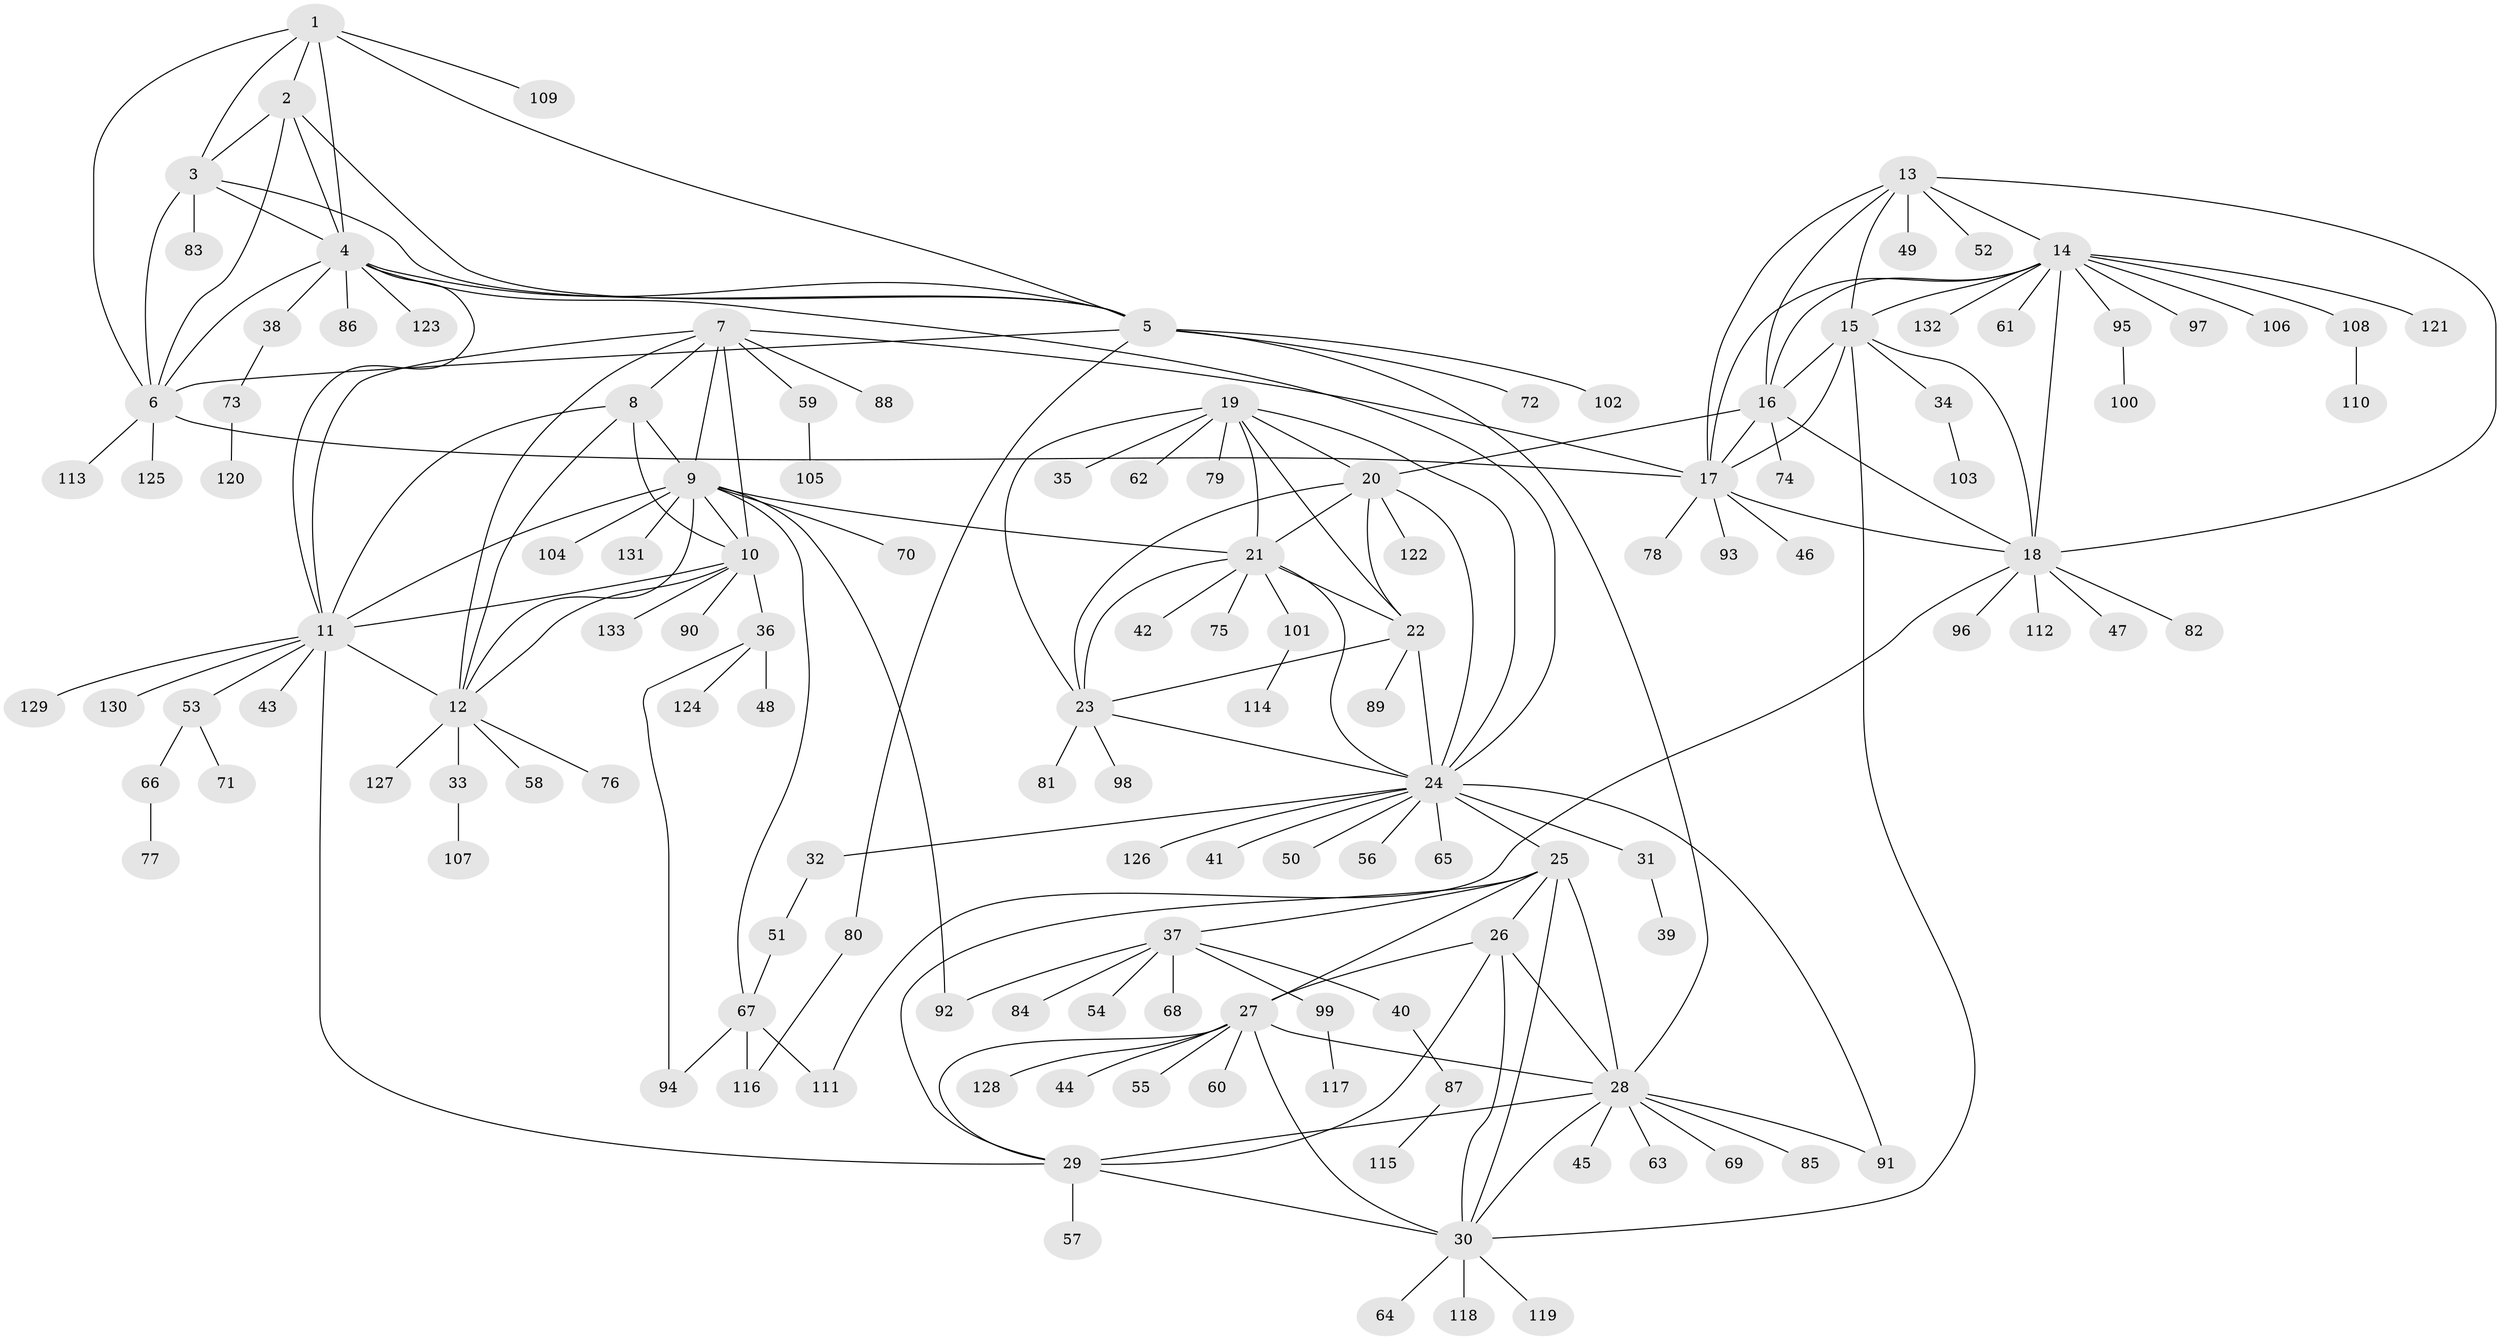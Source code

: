 // coarse degree distribution, {7: 0.0375, 5: 0.075, 10: 0.025, 14: 0.025, 8: 0.05, 6: 0.0875, 9: 0.025, 1: 0.575, 3: 0.0125, 2: 0.0875}
// Generated by graph-tools (version 1.1) at 2025/52/03/04/25 22:52:09]
// undirected, 133 vertices, 194 edges
graph export_dot {
  node [color=gray90,style=filled];
  1;
  2;
  3;
  4;
  5;
  6;
  7;
  8;
  9;
  10;
  11;
  12;
  13;
  14;
  15;
  16;
  17;
  18;
  19;
  20;
  21;
  22;
  23;
  24;
  25;
  26;
  27;
  28;
  29;
  30;
  31;
  32;
  33;
  34;
  35;
  36;
  37;
  38;
  39;
  40;
  41;
  42;
  43;
  44;
  45;
  46;
  47;
  48;
  49;
  50;
  51;
  52;
  53;
  54;
  55;
  56;
  57;
  58;
  59;
  60;
  61;
  62;
  63;
  64;
  65;
  66;
  67;
  68;
  69;
  70;
  71;
  72;
  73;
  74;
  75;
  76;
  77;
  78;
  79;
  80;
  81;
  82;
  83;
  84;
  85;
  86;
  87;
  88;
  89;
  90;
  91;
  92;
  93;
  94;
  95;
  96;
  97;
  98;
  99;
  100;
  101;
  102;
  103;
  104;
  105;
  106;
  107;
  108;
  109;
  110;
  111;
  112;
  113;
  114;
  115;
  116;
  117;
  118;
  119;
  120;
  121;
  122;
  123;
  124;
  125;
  126;
  127;
  128;
  129;
  130;
  131;
  132;
  133;
  1 -- 2;
  1 -- 3;
  1 -- 4;
  1 -- 5;
  1 -- 6;
  1 -- 109;
  2 -- 3;
  2 -- 4;
  2 -- 5;
  2 -- 6;
  3 -- 4;
  3 -- 5;
  3 -- 6;
  3 -- 83;
  4 -- 5;
  4 -- 6;
  4 -- 11;
  4 -- 24;
  4 -- 38;
  4 -- 86;
  4 -- 123;
  5 -- 6;
  5 -- 28;
  5 -- 72;
  5 -- 80;
  5 -- 102;
  6 -- 17;
  6 -- 113;
  6 -- 125;
  7 -- 8;
  7 -- 9;
  7 -- 10;
  7 -- 11;
  7 -- 12;
  7 -- 17;
  7 -- 59;
  7 -- 88;
  8 -- 9;
  8 -- 10;
  8 -- 11;
  8 -- 12;
  9 -- 10;
  9 -- 11;
  9 -- 12;
  9 -- 21;
  9 -- 67;
  9 -- 70;
  9 -- 92;
  9 -- 104;
  9 -- 131;
  10 -- 11;
  10 -- 12;
  10 -- 36;
  10 -- 90;
  10 -- 133;
  11 -- 12;
  11 -- 29;
  11 -- 43;
  11 -- 53;
  11 -- 129;
  11 -- 130;
  12 -- 33;
  12 -- 58;
  12 -- 76;
  12 -- 127;
  13 -- 14;
  13 -- 15;
  13 -- 16;
  13 -- 17;
  13 -- 18;
  13 -- 49;
  13 -- 52;
  14 -- 15;
  14 -- 16;
  14 -- 17;
  14 -- 18;
  14 -- 61;
  14 -- 95;
  14 -- 97;
  14 -- 106;
  14 -- 108;
  14 -- 121;
  14 -- 132;
  15 -- 16;
  15 -- 17;
  15 -- 18;
  15 -- 30;
  15 -- 34;
  16 -- 17;
  16 -- 18;
  16 -- 20;
  16 -- 74;
  17 -- 18;
  17 -- 46;
  17 -- 78;
  17 -- 93;
  18 -- 47;
  18 -- 82;
  18 -- 96;
  18 -- 111;
  18 -- 112;
  19 -- 20;
  19 -- 21;
  19 -- 22;
  19 -- 23;
  19 -- 24;
  19 -- 35;
  19 -- 62;
  19 -- 79;
  20 -- 21;
  20 -- 22;
  20 -- 23;
  20 -- 24;
  20 -- 122;
  21 -- 22;
  21 -- 23;
  21 -- 24;
  21 -- 42;
  21 -- 75;
  21 -- 101;
  22 -- 23;
  22 -- 24;
  22 -- 89;
  23 -- 24;
  23 -- 81;
  23 -- 98;
  24 -- 25;
  24 -- 31;
  24 -- 32;
  24 -- 41;
  24 -- 50;
  24 -- 56;
  24 -- 65;
  24 -- 91;
  24 -- 126;
  25 -- 26;
  25 -- 27;
  25 -- 28;
  25 -- 29;
  25 -- 30;
  25 -- 37;
  26 -- 27;
  26 -- 28;
  26 -- 29;
  26 -- 30;
  27 -- 28;
  27 -- 29;
  27 -- 30;
  27 -- 44;
  27 -- 55;
  27 -- 60;
  27 -- 128;
  28 -- 29;
  28 -- 30;
  28 -- 45;
  28 -- 63;
  28 -- 69;
  28 -- 85;
  28 -- 91;
  29 -- 30;
  29 -- 57;
  30 -- 64;
  30 -- 118;
  30 -- 119;
  31 -- 39;
  32 -- 51;
  33 -- 107;
  34 -- 103;
  36 -- 48;
  36 -- 94;
  36 -- 124;
  37 -- 40;
  37 -- 54;
  37 -- 68;
  37 -- 84;
  37 -- 92;
  37 -- 99;
  38 -- 73;
  40 -- 87;
  51 -- 67;
  53 -- 66;
  53 -- 71;
  59 -- 105;
  66 -- 77;
  67 -- 94;
  67 -- 111;
  67 -- 116;
  73 -- 120;
  80 -- 116;
  87 -- 115;
  95 -- 100;
  99 -- 117;
  101 -- 114;
  108 -- 110;
}
